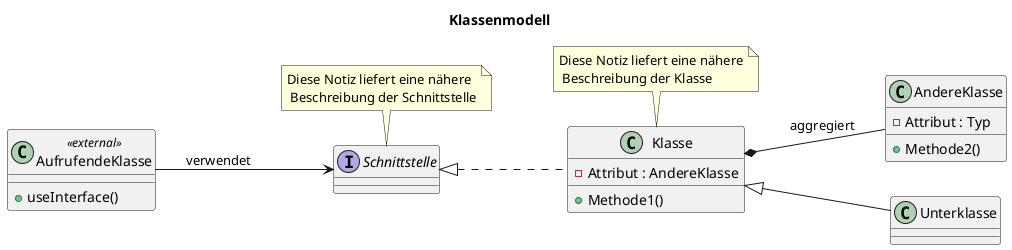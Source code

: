 @startuml Class_Model

title Klassenmodell
left to right direction

interface Schnittstelle

class Klasse implements Schnittstelle {
  - Attribut : AndereKlasse
  + Methode1()
}
class AndereKlasse {
  - Attribut : Typ
  + Methode2()
}
class Unterklasse extends Klasse {}

class AufrufendeKlasse<<external>> {
  + useInterface()
}

AufrufendeKlasse --> Schnittstelle : verwendet
Klasse *-- AndereKlasse : aggregiert
note top of Klasse: Diese Notiz liefert eine nähere\n Beschreibung der Klasse
note top of Schnittstelle: Diese Notiz liefert eine nähere\n Beschreibung der Schnittstelle
@enduml
